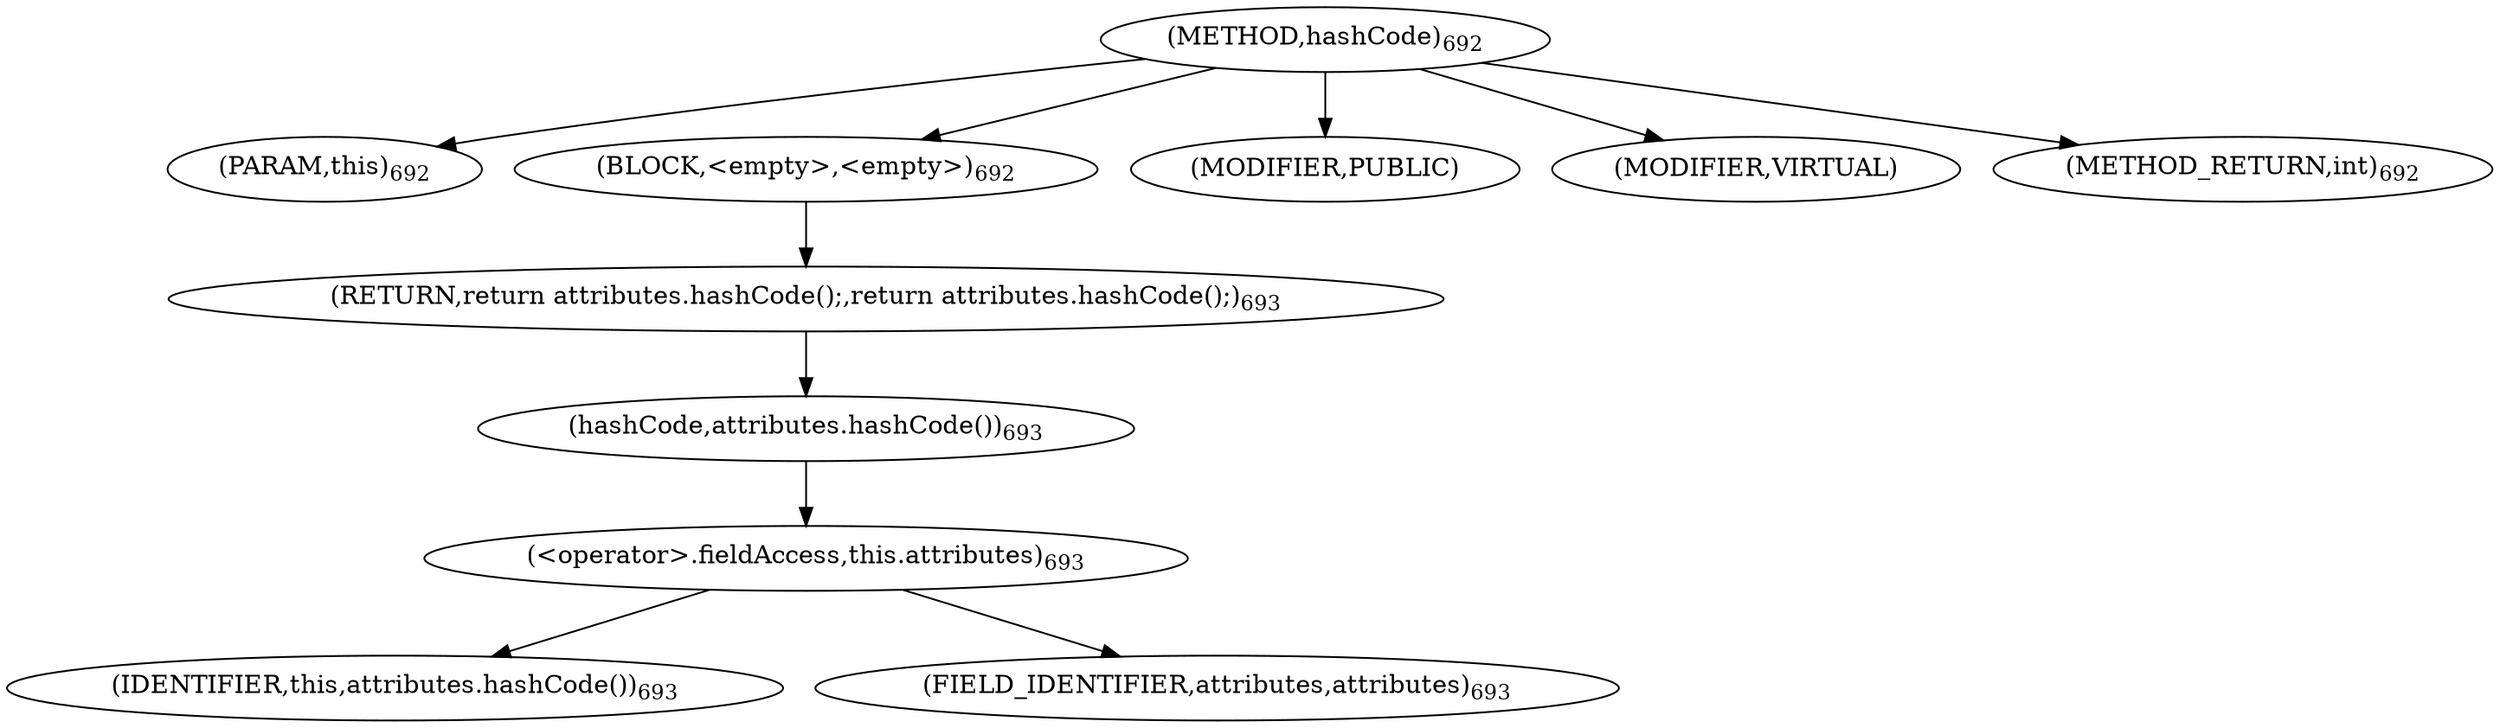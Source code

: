 digraph "hashCode" {  
"1528" [label = <(METHOD,hashCode)<SUB>692</SUB>> ]
"1529" [label = <(PARAM,this)<SUB>692</SUB>> ]
"1530" [label = <(BLOCK,&lt;empty&gt;,&lt;empty&gt;)<SUB>692</SUB>> ]
"1531" [label = <(RETURN,return attributes.hashCode();,return attributes.hashCode();)<SUB>693</SUB>> ]
"1532" [label = <(hashCode,attributes.hashCode())<SUB>693</SUB>> ]
"1533" [label = <(&lt;operator&gt;.fieldAccess,this.attributes)<SUB>693</SUB>> ]
"1534" [label = <(IDENTIFIER,this,attributes.hashCode())<SUB>693</SUB>> ]
"1535" [label = <(FIELD_IDENTIFIER,attributes,attributes)<SUB>693</SUB>> ]
"1536" [label = <(MODIFIER,PUBLIC)> ]
"1537" [label = <(MODIFIER,VIRTUAL)> ]
"1538" [label = <(METHOD_RETURN,int)<SUB>692</SUB>> ]
  "1528" -> "1529" 
  "1528" -> "1530" 
  "1528" -> "1536" 
  "1528" -> "1537" 
  "1528" -> "1538" 
  "1530" -> "1531" 
  "1531" -> "1532" 
  "1532" -> "1533" 
  "1533" -> "1534" 
  "1533" -> "1535" 
}
